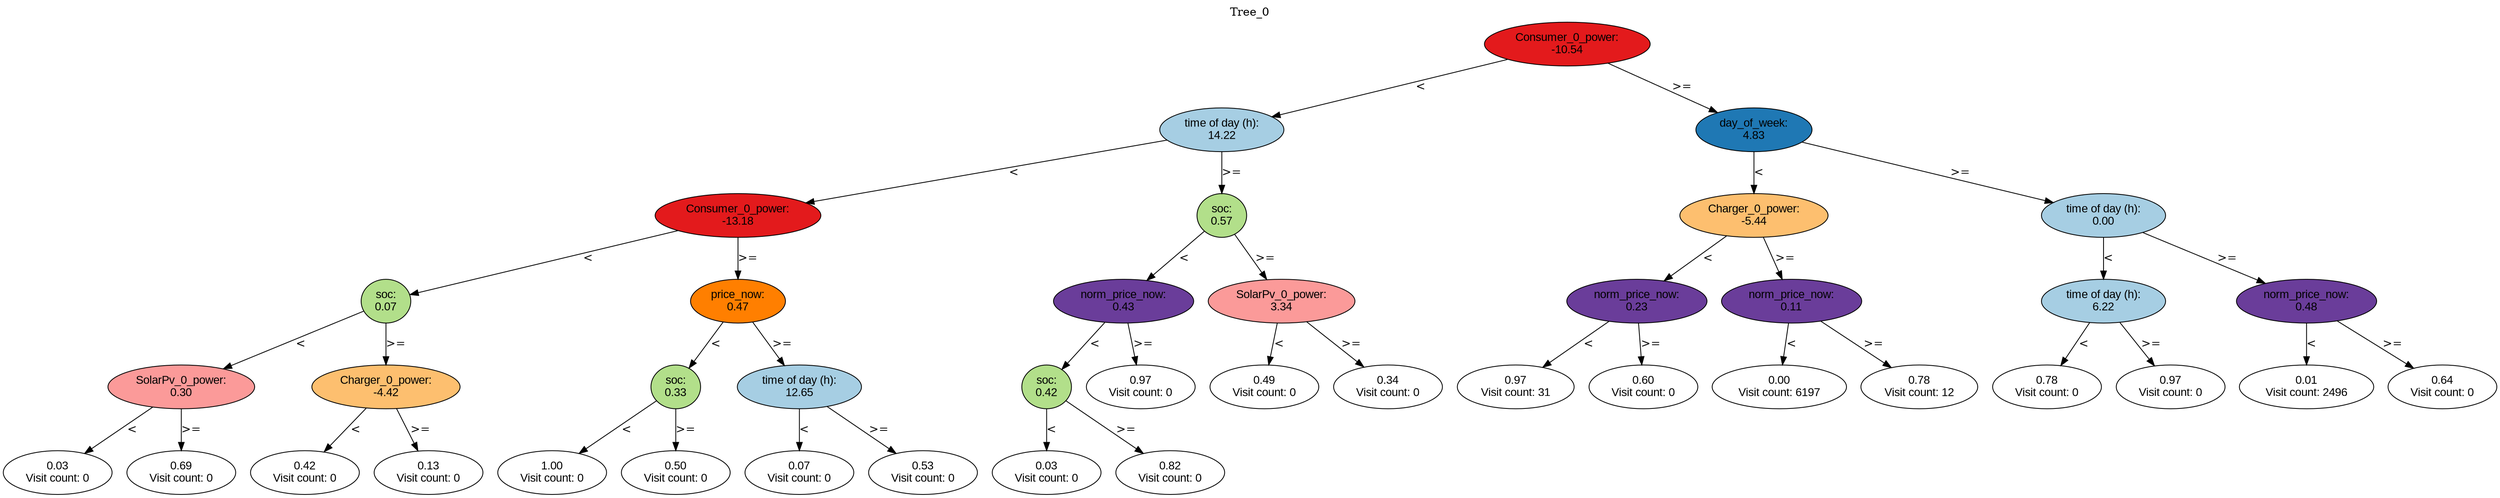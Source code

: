 digraph BST {
    node [fontname="Arial" style=filled colorscheme=paired12];
    0 [ label = "Consumer_0_power:
-10.54" fillcolor=6];
    1 [ label = "time of day (h):
14.22" fillcolor=1];
    2 [ label = "Consumer_0_power:
-13.18" fillcolor=6];
    3 [ label = "soc:
0.07" fillcolor=3];
    4 [ label = "SolarPv_0_power:
0.30" fillcolor=5];
    5 [ label = "0.03
Visit count: 0" fillcolor=white];
    6 [ label = "0.69
Visit count: 0" fillcolor=white];
    7 [ label = "Charger_0_power:
-4.42" fillcolor=7];
    8 [ label = "0.42
Visit count: 0" fillcolor=white];
    9 [ label = "0.13
Visit count: 0" fillcolor=white];
    10 [ label = "price_now:
0.47" fillcolor=8];
    11 [ label = "soc:
0.33" fillcolor=3];
    12 [ label = "1.00
Visit count: 0" fillcolor=white];
    13 [ label = "0.50
Visit count: 0" fillcolor=white];
    14 [ label = "time of day (h):
12.65" fillcolor=1];
    15 [ label = "0.07
Visit count: 0" fillcolor=white];
    16 [ label = "0.53
Visit count: 0" fillcolor=white];
    17 [ label = "soc:
0.57" fillcolor=3];
    18 [ label = "norm_price_now:
0.43" fillcolor=10];
    19 [ label = "soc:
0.42" fillcolor=3];
    20 [ label = "0.03
Visit count: 0" fillcolor=white];
    21 [ label = "0.82
Visit count: 0" fillcolor=white];
    22 [ label = "0.97
Visit count: 0" fillcolor=white];
    23 [ label = "SolarPv_0_power:
3.34" fillcolor=5];
    24 [ label = "0.49
Visit count: 0" fillcolor=white];
    25 [ label = "0.34
Visit count: 0" fillcolor=white];
    26 [ label = "day_of_week:
4.83" fillcolor=2];
    27 [ label = "Charger_0_power:
-5.44" fillcolor=7];
    28 [ label = "norm_price_now:
0.23" fillcolor=10];
    29 [ label = "0.97
Visit count: 31" fillcolor=white];
    30 [ label = "0.60
Visit count: 0" fillcolor=white];
    31 [ label = "norm_price_now:
0.11" fillcolor=10];
    32 [ label = "0.00
Visit count: 6197" fillcolor=white];
    33 [ label = "0.78
Visit count: 12" fillcolor=white];
    34 [ label = "time of day (h):
0.00" fillcolor=1];
    35 [ label = "time of day (h):
6.22" fillcolor=1];
    36 [ label = "0.78
Visit count: 0" fillcolor=white];
    37 [ label = "0.97
Visit count: 0" fillcolor=white];
    38 [ label = "norm_price_now:
0.48" fillcolor=10];
    39 [ label = "0.01
Visit count: 2496" fillcolor=white];
    40 [ label = "0.64
Visit count: 0" fillcolor=white];

    0  -> 1[ label = "<"];
    0  -> 26[ label = ">="];
    1  -> 2[ label = "<"];
    1  -> 17[ label = ">="];
    2  -> 3[ label = "<"];
    2  -> 10[ label = ">="];
    3  -> 4[ label = "<"];
    3  -> 7[ label = ">="];
    4  -> 5[ label = "<"];
    4  -> 6[ label = ">="];
    7  -> 8[ label = "<"];
    7  -> 9[ label = ">="];
    10  -> 11[ label = "<"];
    10  -> 14[ label = ">="];
    11  -> 12[ label = "<"];
    11  -> 13[ label = ">="];
    14  -> 15[ label = "<"];
    14  -> 16[ label = ">="];
    17  -> 18[ label = "<"];
    17  -> 23[ label = ">="];
    18  -> 19[ label = "<"];
    18  -> 22[ label = ">="];
    19  -> 20[ label = "<"];
    19  -> 21[ label = ">="];
    23  -> 24[ label = "<"];
    23  -> 25[ label = ">="];
    26  -> 27[ label = "<"];
    26  -> 34[ label = ">="];
    27  -> 28[ label = "<"];
    27  -> 31[ label = ">="];
    28  -> 29[ label = "<"];
    28  -> 30[ label = ">="];
    31  -> 32[ label = "<"];
    31  -> 33[ label = ">="];
    34  -> 35[ label = "<"];
    34  -> 38[ label = ">="];
    35  -> 36[ label = "<"];
    35  -> 37[ label = ">="];
    38  -> 39[ label = "<"];
    38  -> 40[ label = ">="];

    labelloc="t";
    label="Tree_0";
}